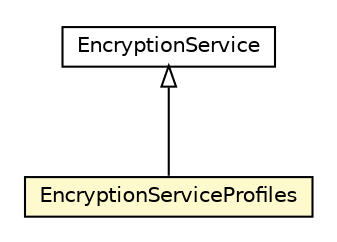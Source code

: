 #!/usr/local/bin/dot
#
# Class diagram 
# Generated by UMLGraph version R5_6-24-gf6e263 (http://www.umlgraph.org/)
#

digraph G {
	edge [fontname="Helvetica",fontsize=10,labelfontname="Helvetica",labelfontsize=10];
	node [fontname="Helvetica",fontsize=10,shape=plaintext];
	nodesep=0.25;
	ranksep=0.5;
	// org.universAAL.ontology.cryptographic.EncryptionService
	c3742009 [label=<<table title="org.universAAL.ontology.cryptographic.EncryptionService" border="0" cellborder="1" cellspacing="0" cellpadding="2" port="p" href="../../../ontology/cryptographic/EncryptionService.html">
		<tr><td><table border="0" cellspacing="0" cellpadding="1">
<tr><td align="center" balign="center"> EncryptionService </td></tr>
		</table></td></tr>
		</table>>, URL="../../../ontology/cryptographic/EncryptionService.html", fontname="Helvetica", fontcolor="black", fontsize=10.0];
	// org.universAAL.security.cryptographic.services.EncryptionServiceProfiles
	c3742852 [label=<<table title="org.universAAL.security.cryptographic.services.EncryptionServiceProfiles" border="0" cellborder="1" cellspacing="0" cellpadding="2" port="p" bgcolor="lemonChiffon" href="./EncryptionServiceProfiles.html">
		<tr><td><table border="0" cellspacing="0" cellpadding="1">
<tr><td align="center" balign="center"> EncryptionServiceProfiles </td></tr>
		</table></td></tr>
		</table>>, URL="./EncryptionServiceProfiles.html", fontname="Helvetica", fontcolor="black", fontsize=10.0];
	//org.universAAL.security.cryptographic.services.EncryptionServiceProfiles extends org.universAAL.ontology.cryptographic.EncryptionService
	c3742009:p -> c3742852:p [dir=back,arrowtail=empty];
}

